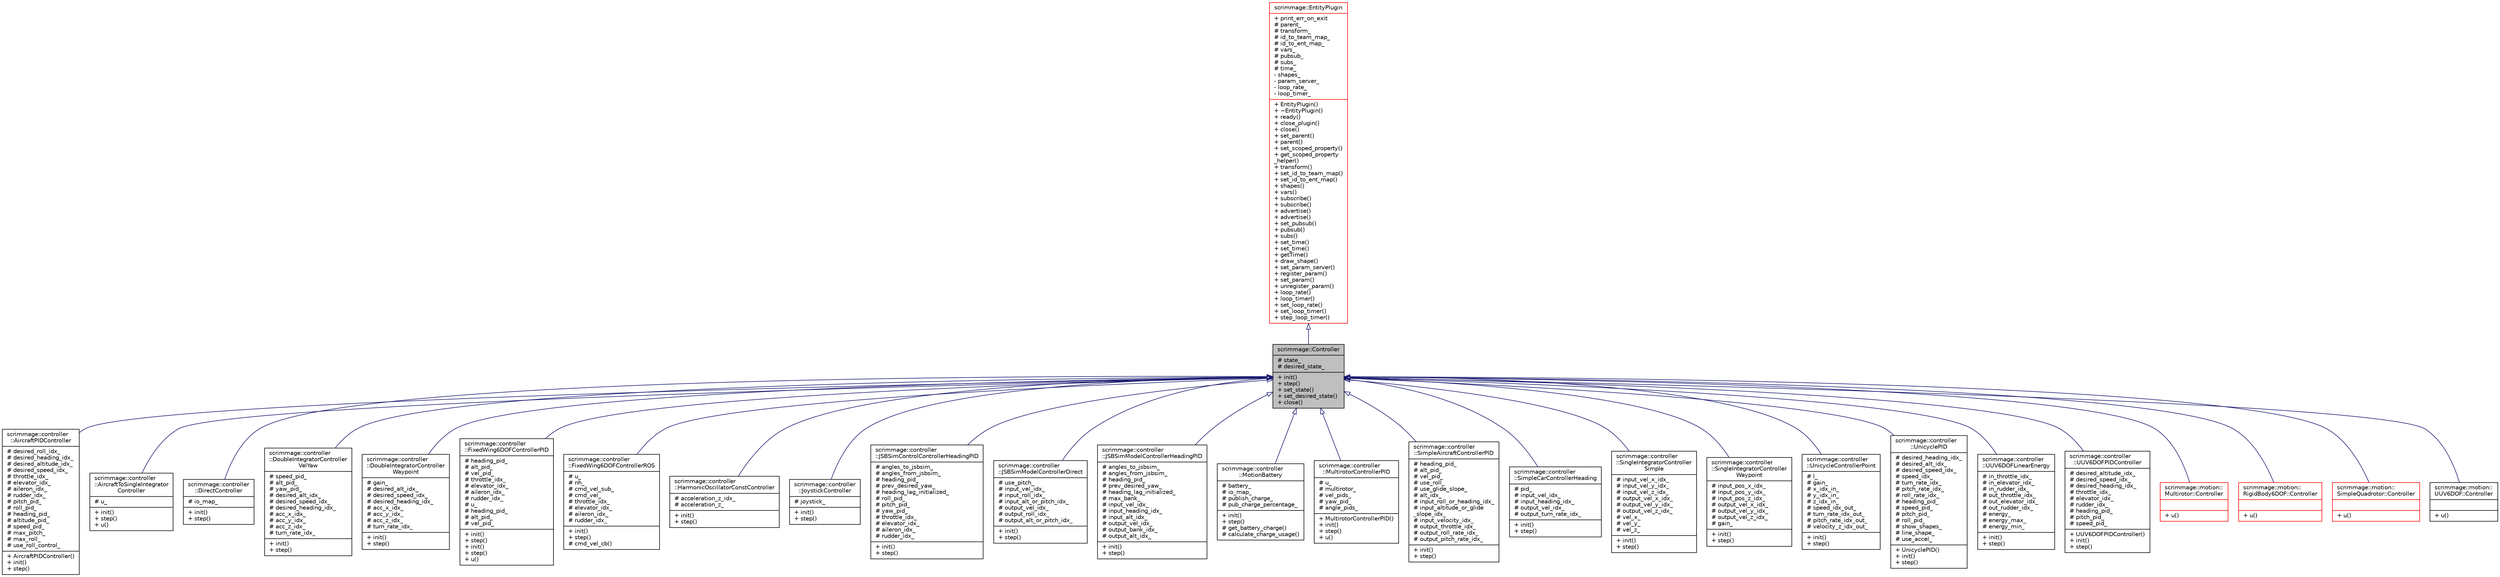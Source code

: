 digraph "scrimmage::Controller"
{
 // LATEX_PDF_SIZE
  edge [fontname="Helvetica",fontsize="10",labelfontname="Helvetica",labelfontsize="10"];
  node [fontname="Helvetica",fontsize="10",shape=record];
  Node1 [label="{scrimmage::Controller\n|# state_\l# desired_state_\l|+ init()\l+ step()\l+ set_state()\l+ set_desired_state()\l+ close()\l}",height=0.2,width=0.4,color="black", fillcolor="grey75", style="filled", fontcolor="black",tooltip=" "];
  Node2 -> Node1 [dir="back",color="midnightblue",fontsize="10",style="solid",arrowtail="onormal",fontname="Helvetica"];
  Node2 [label="{scrimmage::EntityPlugin\n|+ print_err_on_exit\l# parent_\l# transform_\l# id_to_team_map_\l# id_to_ent_map_\l# vars_\l# pubsub_\l# subs_\l# time_\l- shapes_\l- param_server_\l- loop_rate_\l- loop_timer_\l|+ EntityPlugin()\l+ ~EntityPlugin()\l+ ready()\l+ close_plugin()\l+ close()\l+ set_parent()\l+ parent()\l+ set_scoped_property()\l+ get_scoped_property\l_helper()\l+ transform()\l+ set_id_to_team_map()\l+ set_id_to_ent_map()\l+ shapes()\l+ vars()\l+ subscribe()\l+ subscribe()\l+ advertise()\l+ advertise()\l+ set_pubsub()\l+ pubsub()\l+ subs()\l+ set_time()\l+ set_time()\l+ getTime()\l+ draw_shape()\l+ set_param_server()\l+ register_param()\l+ set_param()\l+ unregister_param()\l+ loop_rate()\l+ loop_timer()\l+ set_loop_rate()\l+ set_loop_timer()\l+ step_loop_timer()\l}",height=0.2,width=0.4,color="red", fillcolor="white", style="filled",URL="$classscrimmage_1_1EntityPlugin.html",tooltip=" "];
  Node1 -> Node5 [dir="back",color="midnightblue",fontsize="10",style="solid",arrowtail="onormal",fontname="Helvetica"];
  Node5 [label="{scrimmage::controller\l::AircraftPIDController\n|# desired_roll_idx_\l# desired_heading_idx_\l# desired_altitude_idx_\l# desired_speed_idx_\l# throttle_idx_\l# elevator_idx_\l# aileron_idx_\l# rudder_idx_\l# pitch_pid_\l# roll_pid_\l# heading_pid_\l# altitude_pid_\l# speed_pid_\l# max_pitch_\l# max_roll_\l# use_roll_control_\l|+ AircraftPIDController()\l+ init()\l+ step()\l}",height=0.2,width=0.4,color="black", fillcolor="white", style="filled",URL="$classscrimmage_1_1controller_1_1AircraftPIDController.html",tooltip=" "];
  Node1 -> Node6 [dir="back",color="midnightblue",fontsize="10",style="solid",arrowtail="onormal",fontname="Helvetica"];
  Node6 [label="{scrimmage::controller\l::AircraftToSingleIntegrator\lController\n|# u_\l|+ init()\l+ step()\l+ u()\l}",height=0.2,width=0.4,color="black", fillcolor="white", style="filled",URL="$classscrimmage_1_1controller_1_1AircraftToSingleIntegratorController.html",tooltip=" "];
  Node1 -> Node7 [dir="back",color="midnightblue",fontsize="10",style="solid",arrowtail="onormal",fontname="Helvetica"];
  Node7 [label="{scrimmage::controller\l::DirectController\n|# io_map_\l|+ init()\l+ step()\l}",height=0.2,width=0.4,color="black", fillcolor="white", style="filled",URL="$classscrimmage_1_1controller_1_1DirectController.html",tooltip=" "];
  Node1 -> Node8 [dir="back",color="midnightblue",fontsize="10",style="solid",arrowtail="onormal",fontname="Helvetica"];
  Node8 [label="{scrimmage::controller\l::DoubleIntegratorController\lVelYaw\n|# speed_pid_\l# alt_pid_\l# yaw_pid_\l# desired_alt_idx_\l# desired_speed_idx_\l# desired_heading_idx_\l# acc_x_idx_\l# acc_y_idx_\l# acc_z_idx_\l# turn_rate_idx_\l|+ init()\l+ step()\l}",height=0.2,width=0.4,color="black", fillcolor="white", style="filled",URL="$classscrimmage_1_1controller_1_1DoubleIntegratorControllerVelYaw.html",tooltip=" "];
  Node1 -> Node9 [dir="back",color="midnightblue",fontsize="10",style="solid",arrowtail="onormal",fontname="Helvetica"];
  Node9 [label="{scrimmage::controller\l::DoubleIntegratorController\lWaypoint\n|# gain_\l# desired_alt_idx_\l# desired_speed_idx_\l# desired_heading_idx_\l# acc_x_idx_\l# acc_y_idx_\l# acc_z_idx_\l# turn_rate_idx_\l|+ init()\l+ step()\l}",height=0.2,width=0.4,color="black", fillcolor="white", style="filled",URL="$classscrimmage_1_1controller_1_1DoubleIntegratorControllerWaypoint.html",tooltip=" "];
  Node1 -> Node10 [dir="back",color="midnightblue",fontsize="10",style="solid",arrowtail="onormal",fontname="Helvetica"];
  Node10 [label="{scrimmage::controller\l::FixedWing6DOFControllerPID\n|# heading_pid_\l# alt_pid_\l# vel_pid_\l# throttle_idx_\l# elevator_idx_\l# aileron_idx_\l# rudder_idx_\l# u_\l# heading_pid_\l# alt_pid_\l# vel_pid_\l|+ init()\l+ step()\l+ init()\l+ step()\l+ u()\l}",height=0.2,width=0.4,color="black", fillcolor="white", style="filled",URL="$classscrimmage_1_1controller_1_1FixedWing6DOFControllerPID.html",tooltip=" "];
  Node1 -> Node11 [dir="back",color="midnightblue",fontsize="10",style="solid",arrowtail="onormal",fontname="Helvetica"];
  Node11 [label="{scrimmage::controller\l::FixedWing6DOFControllerROS\n|# u_\l# nh_\l# cmd_vel_sub_\l# cmd_vel_\l# throttle_idx_\l# elevator_idx_\l# aileron_idx_\l# rudder_idx_\l|+ init()\l+ step()\l# cmd_vel_cb()\l}",height=0.2,width=0.4,color="black", fillcolor="white", style="filled",URL="$classscrimmage_1_1controller_1_1FixedWing6DOFControllerROS.html",tooltip=" "];
  Node1 -> Node12 [dir="back",color="midnightblue",fontsize="10",style="solid",arrowtail="onormal",fontname="Helvetica"];
  Node12 [label="{scrimmage::controller\l::HarmonicOscillatorConstController\n|# acceleration_z_idx_\l# acceleration_z_\l|+ init()\l+ step()\l}",height=0.2,width=0.4,color="black", fillcolor="white", style="filled",URL="$classscrimmage_1_1controller_1_1HarmonicOscillatorConstController.html",tooltip=" "];
  Node1 -> Node13 [dir="back",color="midnightblue",fontsize="10",style="solid",arrowtail="onormal",fontname="Helvetica"];
  Node13 [label="{scrimmage::controller\l::JoystickController\n|# joystick_\l|+ init()\l+ step()\l}",height=0.2,width=0.4,color="black", fillcolor="white", style="filled",URL="$classscrimmage_1_1controller_1_1JoystickController.html",tooltip=" "];
  Node1 -> Node14 [dir="back",color="midnightblue",fontsize="10",style="solid",arrowtail="onormal",fontname="Helvetica"];
  Node14 [label="{scrimmage::controller\l::JSBSimControlControllerHeadingPID\n|# angles_to_jsbsim_\l# angles_from_jsbsim_\l# heading_pid_\l# prev_desired_yaw_\l# heading_lag_initialized_\l# roll_pid_\l# pitch_pid_\l# yaw_pid_\l# throttle_idx_\l# elevator_idx_\l# aileron_idx_\l# rudder_idx_\l|+ init()\l+ step()\l}",height=0.2,width=0.4,color="black", fillcolor="white", style="filled",URL="$classscrimmage_1_1controller_1_1JSBSimControlControllerHeadingPID.html",tooltip=" "];
  Node1 -> Node15 [dir="back",color="midnightblue",fontsize="10",style="solid",arrowtail="onormal",fontname="Helvetica"];
  Node15 [label="{scrimmage::controller\l::JSBSimModelControllerDirect\n|# use_pitch_\l# input_vel_idx_\l# input_roll_idx_\l# input_alt_or_pitch_idx_\l# output_vel_idx_\l# output_roll_idx_\l# output_alt_or_pitch_idx_\l|+ init()\l+ step()\l}",height=0.2,width=0.4,color="black", fillcolor="white", style="filled",URL="$classscrimmage_1_1controller_1_1JSBSimModelControllerDirect.html",tooltip=" "];
  Node1 -> Node16 [dir="back",color="midnightblue",fontsize="10",style="solid",arrowtail="onormal",fontname="Helvetica"];
  Node16 [label="{scrimmage::controller\l::JSBSimModelControllerHeadingPID\n|# angles_to_jsbsim_\l# angles_from_jsbsim_\l# heading_pid_\l# prev_desired_yaw_\l# heading_lag_initialized_\l# max_bank_\l# input_vel_idx_\l# input_heading_idx_\l# input_alt_idx_\l# output_vel_idx_\l# output_bank_idx_\l# output_alt_idx_\l|+ init()\l+ step()\l}",height=0.2,width=0.4,color="black", fillcolor="white", style="filled",URL="$classscrimmage_1_1controller_1_1JSBSimModelControllerHeadingPID.html",tooltip=" "];
  Node1 -> Node17 [dir="back",color="midnightblue",fontsize="10",style="solid",arrowtail="onormal",fontname="Helvetica"];
  Node17 [label="{scrimmage::controller\l::MotionBattery\n|# battery_\l# io_map_\l# publish_charge_\l# pub_charge_percentage_\l|+ init()\l+ step()\l# get_battery_charge()\l# calculate_charge_usage()\l}",height=0.2,width=0.4,color="black", fillcolor="white", style="filled",URL="$classscrimmage_1_1controller_1_1MotionBattery.html",tooltip=" "];
  Node1 -> Node18 [dir="back",color="midnightblue",fontsize="10",style="solid",arrowtail="onormal",fontname="Helvetica"];
  Node18 [label="{scrimmage::controller\l::MultirotorControllerPID\n|# u_\l# multirotor_\l# vel_pids_\l# yaw_pid_\l# angle_pids_\l|+ MultirotorControllerPID()\l+ init()\l+ step()\l+ u()\l}",height=0.2,width=0.4,color="black", fillcolor="white", style="filled",URL="$classscrimmage_1_1controller_1_1MultirotorControllerPID.html",tooltip=" "];
  Node1 -> Node19 [dir="back",color="midnightblue",fontsize="10",style="solid",arrowtail="onormal",fontname="Helvetica"];
  Node19 [label="{scrimmage::controller\l::SimpleAircraftControllerPID\n|# heading_pid_\l# alt_pid_\l# vel_pid_\l# use_roll_\l# use_glide_slope_\l# alt_idx_\l# input_roll_or_heading_idx_\l# input_altitude_or_glide\l_slope_idx_\l# input_velocity_idx_\l# output_throttle_idx_\l# output_roll_rate_idx_\l# output_pitch_rate_idx_\l|+ init()\l+ step()\l}",height=0.2,width=0.4,color="black", fillcolor="white", style="filled",URL="$classscrimmage_1_1controller_1_1SimpleAircraftControllerPID.html",tooltip=" "];
  Node1 -> Node20 [dir="back",color="midnightblue",fontsize="10",style="solid",arrowtail="onormal",fontname="Helvetica"];
  Node20 [label="{scrimmage::controller\l::SimpleCarControllerHeading\n|# pid_\l# input_vel_idx_\l# input_heading_idx_\l# output_vel_idx_\l# output_turn_rate_idx_\l|+ init()\l+ step()\l}",height=0.2,width=0.4,color="black", fillcolor="white", style="filled",URL="$classscrimmage_1_1controller_1_1SimpleCarControllerHeading.html",tooltip=" "];
  Node1 -> Node21 [dir="back",color="midnightblue",fontsize="10",style="solid",arrowtail="onormal",fontname="Helvetica"];
  Node21 [label="{scrimmage::controller\l::SingleIntegratorController\lSimple\n|# input_vel_x_idx_\l# input_vel_y_idx_\l# input_vel_z_idx_\l# output_vel_x_idx_\l# output_vel_y_idx_\l# output_vel_z_idx_\l# vel_x_\l# vel_y_\l# vel_z_\l|+ init()\l+ step()\l}",height=0.2,width=0.4,color="black", fillcolor="white", style="filled",URL="$classscrimmage_1_1controller_1_1SingleIntegratorControllerSimple.html",tooltip=" "];
  Node1 -> Node22 [dir="back",color="midnightblue",fontsize="10",style="solid",arrowtail="onormal",fontname="Helvetica"];
  Node22 [label="{scrimmage::controller\l::SingleIntegratorController\lWaypoint\n|# input_pos_x_idx_\l# input_pos_y_idx_\l# input_pos_z_idx_\l# output_vel_x_idx_\l# output_vel_y_idx_\l# output_vel_z_idx_\l# gain_\l|+ init()\l+ step()\l}",height=0.2,width=0.4,color="black", fillcolor="white", style="filled",URL="$classscrimmage_1_1controller_1_1SingleIntegratorControllerWaypoint.html",tooltip=" "];
  Node1 -> Node23 [dir="back",color="midnightblue",fontsize="10",style="solid",arrowtail="onormal",fontname="Helvetica"];
  Node23 [label="{scrimmage::controller\l::UnicycleControllerPoint\n|# l_\l# gain_\l# x_idx_in_\l# y_idx_in_\l# z_idx_in_\l# speed_idx_out_\l# turn_rate_idx_out_\l# pitch_rate_idx_out_\l# velocity_z_idx_out_\l|+ init()\l+ step()\l}",height=0.2,width=0.4,color="black", fillcolor="white", style="filled",URL="$classscrimmage_1_1controller_1_1UnicycleControllerPoint.html",tooltip="implementation of"];
  Node1 -> Node24 [dir="back",color="midnightblue",fontsize="10",style="solid",arrowtail="onormal",fontname="Helvetica"];
  Node24 [label="{scrimmage::controller\l::UnicyclePID\n|# desired_heading_idx_\l# desired_alt_idx_\l# desired_speed_idx_\l# speed_idx_\l# turn_rate_idx_\l# pitch_rate_idx_\l# roll_rate_idx_\l# heading_pid_\l# speed_pid_\l# pitch_pid_\l# roll_pid_\l# show_shapes_\l# line_shape_\l# use_accel_\l|+ UnicyclePID()\l+ init()\l+ step()\l}",height=0.2,width=0.4,color="black", fillcolor="white", style="filled",URL="$classscrimmage_1_1controller_1_1UnicyclePID.html",tooltip=" "];
  Node1 -> Node25 [dir="back",color="midnightblue",fontsize="10",style="solid",arrowtail="onormal",fontname="Helvetica"];
  Node25 [label="{scrimmage::controller\l::UUV6DOFLinearEnergy\n|# in_throttle_idx_\l# in_elevator_idx_\l# in_rudder_idx_\l# out_throttle_idx_\l# out_elevator_idx_\l# out_rudder_idx_\l# energy_\l# energy_max_\l# energy_min_\l|+ init()\l+ step()\l}",height=0.2,width=0.4,color="black", fillcolor="white", style="filled",URL="$classscrimmage_1_1controller_1_1UUV6DOFLinearEnergy.html",tooltip=" "];
  Node1 -> Node26 [dir="back",color="midnightblue",fontsize="10",style="solid",arrowtail="onormal",fontname="Helvetica"];
  Node26 [label="{scrimmage::controller\l::UUV6DOFPIDController\n|# desired_altitude_idx_\l# desired_speed_idx_\l# desired_heading_idx_\l# throttle_idx_\l# elevator_idx_\l# rudder_idx_\l# heading_pid_\l# pitch_pid_\l# speed_pid_\l|+ UUV6DOFPIDController()\l+ init()\l+ step()\l}",height=0.2,width=0.4,color="black", fillcolor="white", style="filled",URL="$classscrimmage_1_1controller_1_1UUV6DOFPIDController.html",tooltip=" "];
  Node1 -> Node27 [dir="back",color="midnightblue",fontsize="10",style="solid",arrowtail="onormal",fontname="Helvetica"];
  Node27 [label="{scrimmage::motion::\lMultirotor::Controller\n||+ u()\l}",height=0.2,width=0.4,color="red", fillcolor="white", style="filled",URL="$classscrimmage_1_1motion_1_1Multirotor_1_1Controller.html",tooltip=" "];
  Node1 -> Node29 [dir="back",color="midnightblue",fontsize="10",style="solid",arrowtail="onormal",fontname="Helvetica"];
  Node29 [label="{scrimmage::motion::\lRigidBody6DOF::Controller\n||+ u()\l}",height=0.2,width=0.4,color="red", fillcolor="white", style="filled",URL="$classscrimmage_1_1motion_1_1RigidBody6DOF_1_1Controller.html",tooltip=" "];
  Node1 -> Node32 [dir="back",color="midnightblue",fontsize="10",style="solid",arrowtail="onormal",fontname="Helvetica"];
  Node32 [label="{scrimmage::motion::\lSimpleQuadrotor::Controller\n||+ u()\l}",height=0.2,width=0.4,color="red", fillcolor="white", style="filled",URL="$classscrimmage_1_1motion_1_1SimpleQuadrotor_1_1Controller.html",tooltip=" "];
  Node1 -> Node34 [dir="back",color="midnightblue",fontsize="10",style="solid",arrowtail="onormal",fontname="Helvetica"];
  Node34 [label="{scrimmage::motion::\lUUV6DOF::Controller\n||+ u()\l}",height=0.2,width=0.4,color="black", fillcolor="white", style="filled",URL="$classscrimmage_1_1motion_1_1UUV6DOF_1_1Controller.html",tooltip=" "];
}

